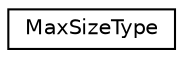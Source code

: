 digraph "Graphical Class Hierarchy"
{
  edge [fontname="Helvetica",fontsize="10",labelfontname="Helvetica",labelfontsize="10"];
  node [fontname="Helvetica",fontsize="10",shape=record];
  rankdir="LR";
  Node0 [label="MaxSizeType",height=0.2,width=0.4,color="black", fillcolor="white", style="filled",URL="$struct_max_size_type.html"];
}
